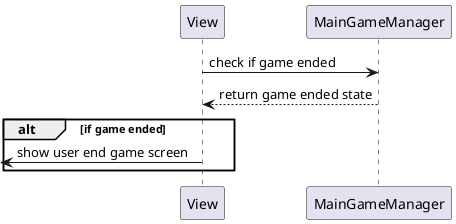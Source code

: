 @startuml
View -> MainGameManager: check if game ended
MainGameManager --> View: return game ended state

alt if game ended
<- View: show user end game screen
end
@enduml
